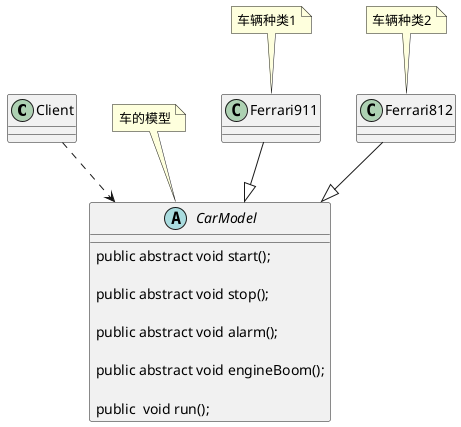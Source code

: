 @startuml
'https://plantuml.com/class-diagram

class Client{
}

abstract class CarModel{

    public abstract void start();

    public abstract void stop();

    public abstract void alarm();

    public abstract void engineBoom();

    public  void run();
}
note top : 车的模型

class Ferrari911{
}
note top : 车辆种类1

class Ferrari812{
}
note top : 车辆种类2



Ferrari911 --|> CarModel

Ferrari812 --|> CarModel

Client ..> CarModel

@enduml